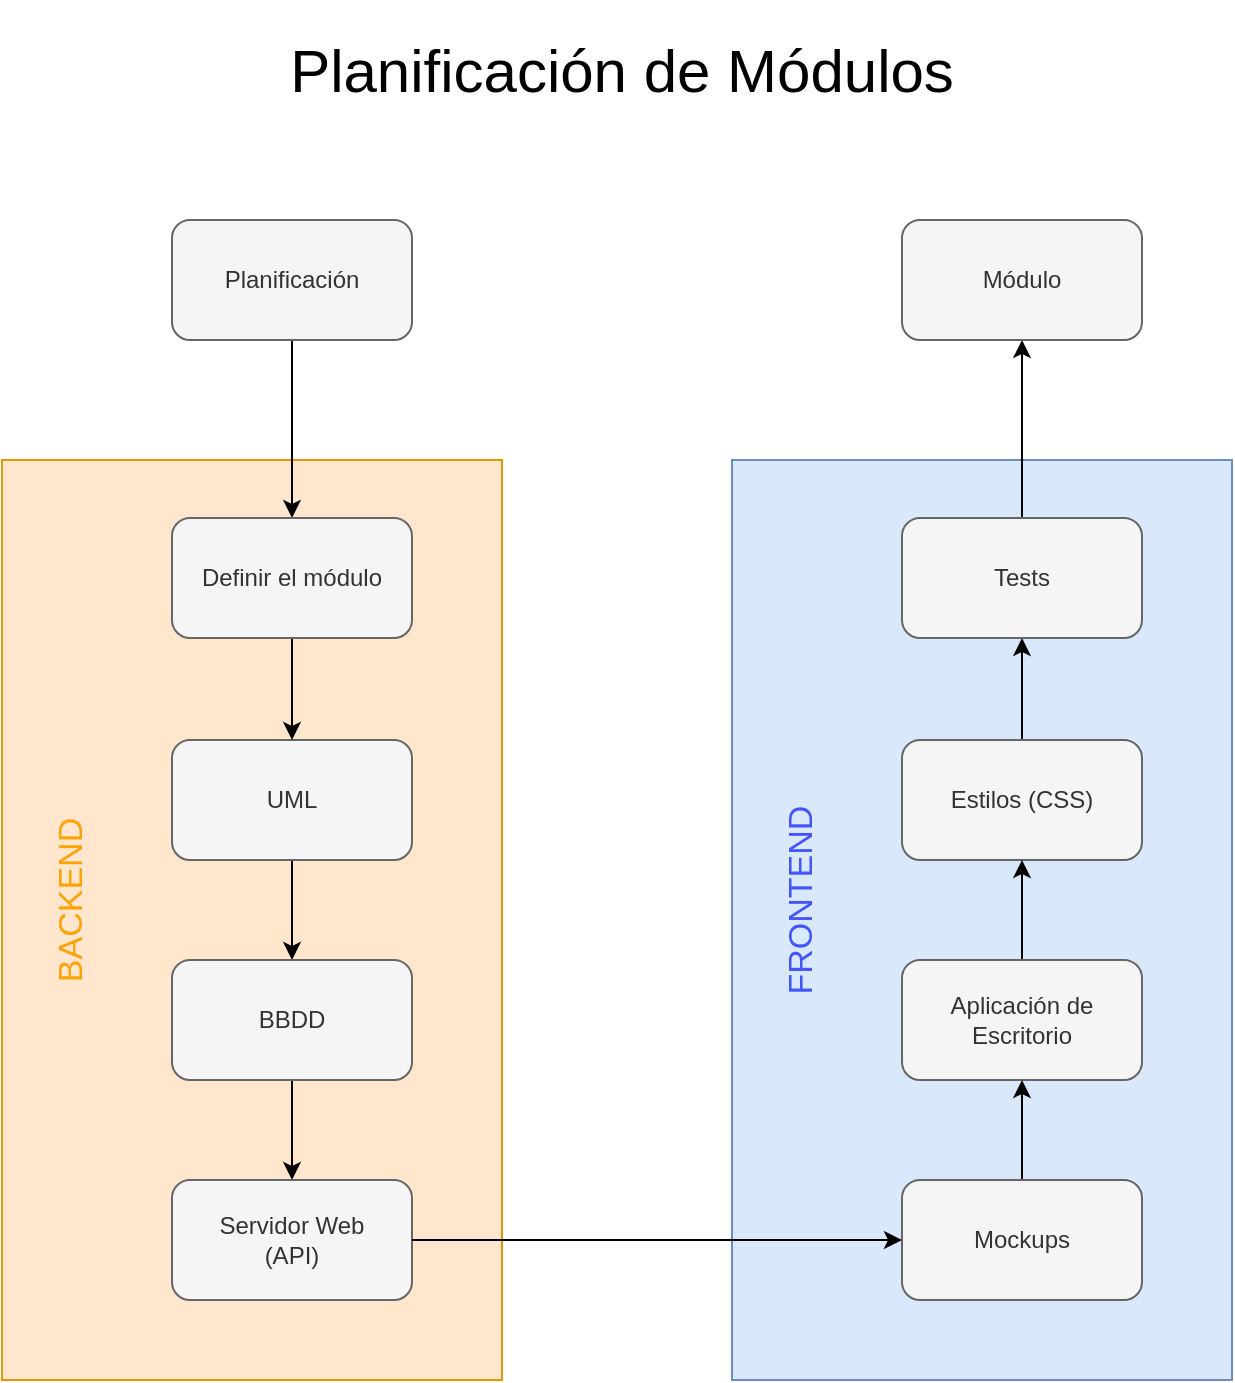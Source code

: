<mxfile version="13.9.9" type="device"><diagram id="E2GUVy7V74VEe7DROtXo" name="Página-1"><mxGraphModel dx="1422" dy="823" grid="1" gridSize="10" guides="1" tooltips="1" connect="1" arrows="1" fold="1" page="1" pageScale="1" pageWidth="1169" pageHeight="827" math="0" shadow="0"><root><mxCell id="0"/><mxCell id="1" parent="0"/><mxCell id="qG92X0FoT1IbZELcA-rK-1" value="" style="rounded=0;whiteSpace=wrap;html=1;fillColor=#ffe6cc;strokeColor=#d79b00;" vertex="1" parent="1"><mxGeometry x="275" y="290" width="250" height="460" as="geometry"/></mxCell><mxCell id="qG92X0FoT1IbZELcA-rK-7" style="edgeStyle=orthogonalEdgeStyle;rounded=0;orthogonalLoop=1;jettySize=auto;html=1;" edge="1" parent="1" source="qG92X0FoT1IbZELcA-rK-2" target="qG92X0FoT1IbZELcA-rK-6"><mxGeometry relative="1" as="geometry"/></mxCell><mxCell id="qG92X0FoT1IbZELcA-rK-2" value="Planificación" style="rounded=1;whiteSpace=wrap;html=1;fillColor=#f5f5f5;strokeColor=#666666;fontColor=#333333;" vertex="1" parent="1"><mxGeometry x="360" y="170" width="120" height="60" as="geometry"/></mxCell><mxCell id="qG92X0FoT1IbZELcA-rK-9" style="edgeStyle=orthogonalEdgeStyle;rounded=0;orthogonalLoop=1;jettySize=auto;html=1;" edge="1" parent="1" source="qG92X0FoT1IbZELcA-rK-3" target="qG92X0FoT1IbZELcA-rK-4"><mxGeometry relative="1" as="geometry"/></mxCell><mxCell id="qG92X0FoT1IbZELcA-rK-3" value="UML" style="rounded=1;whiteSpace=wrap;html=1;fillColor=#f5f5f5;strokeColor=#666666;fontColor=#333333;" vertex="1" parent="1"><mxGeometry x="360" y="430" width="120" height="60" as="geometry"/></mxCell><mxCell id="qG92X0FoT1IbZELcA-rK-10" style="edgeStyle=orthogonalEdgeStyle;rounded=0;orthogonalLoop=1;jettySize=auto;html=1;" edge="1" parent="1" source="qG92X0FoT1IbZELcA-rK-4" target="qG92X0FoT1IbZELcA-rK-5"><mxGeometry relative="1" as="geometry"/></mxCell><mxCell id="qG92X0FoT1IbZELcA-rK-4" value="BBDD" style="rounded=1;whiteSpace=wrap;html=1;fillColor=#f5f5f5;strokeColor=#666666;fontColor=#333333;" vertex="1" parent="1"><mxGeometry x="360" y="540" width="120" height="60" as="geometry"/></mxCell><mxCell id="qG92X0FoT1IbZELcA-rK-5" value="Servidor Web&lt;br&gt;(API)" style="rounded=1;whiteSpace=wrap;html=1;fillColor=#f5f5f5;strokeColor=#666666;fontColor=#333333;" vertex="1" parent="1"><mxGeometry x="360" y="650" width="120" height="60" as="geometry"/></mxCell><mxCell id="qG92X0FoT1IbZELcA-rK-8" style="edgeStyle=orthogonalEdgeStyle;rounded=0;orthogonalLoop=1;jettySize=auto;html=1;" edge="1" parent="1" source="qG92X0FoT1IbZELcA-rK-6" target="qG92X0FoT1IbZELcA-rK-3"><mxGeometry relative="1" as="geometry"/></mxCell><mxCell id="qG92X0FoT1IbZELcA-rK-6" value="Definir el módulo" style="rounded=1;whiteSpace=wrap;html=1;fillColor=#f5f5f5;strokeColor=#666666;fontColor=#333333;" vertex="1" parent="1"><mxGeometry x="360" y="319" width="120" height="60" as="geometry"/></mxCell><mxCell id="qG92X0FoT1IbZELcA-rK-14" value="&lt;font style=&quot;font-size: 17px&quot; color=&quot;#ffa203&quot;&gt;BACKEND&lt;/font&gt;" style="text;html=1;strokeColor=none;fillColor=none;align=center;verticalAlign=middle;whiteSpace=wrap;rounded=0;rotation=-90;" vertex="1" parent="1"><mxGeometry x="260" y="500" width="100" height="20" as="geometry"/></mxCell><mxCell id="qG92X0FoT1IbZELcA-rK-15" value="" style="rounded=0;whiteSpace=wrap;html=1;fillColor=#dae8fc;strokeColor=#6c8ebf;" vertex="1" parent="1"><mxGeometry x="640" y="290" width="250" height="460" as="geometry"/></mxCell><mxCell id="qG92X0FoT1IbZELcA-rK-27" style="edgeStyle=orthogonalEdgeStyle;rounded=0;orthogonalLoop=1;jettySize=auto;html=1;" edge="1" parent="1" source="qG92X0FoT1IbZELcA-rK-17" target="qG92X0FoT1IbZELcA-rK-22"><mxGeometry relative="1" as="geometry"/></mxCell><mxCell id="qG92X0FoT1IbZELcA-rK-17" value="Estilos (CSS)" style="rounded=1;whiteSpace=wrap;html=1;fillColor=#f5f5f5;strokeColor=#666666;fontColor=#333333;" vertex="1" parent="1"><mxGeometry x="725" y="430" width="120" height="60" as="geometry"/></mxCell><mxCell id="qG92X0FoT1IbZELcA-rK-26" style="edgeStyle=orthogonalEdgeStyle;rounded=0;orthogonalLoop=1;jettySize=auto;html=1;" edge="1" parent="1" source="qG92X0FoT1IbZELcA-rK-19" target="qG92X0FoT1IbZELcA-rK-17"><mxGeometry relative="1" as="geometry"/></mxCell><mxCell id="qG92X0FoT1IbZELcA-rK-19" value="Aplicación de Escritorio" style="rounded=1;whiteSpace=wrap;html=1;fillColor=#f5f5f5;strokeColor=#666666;fontColor=#333333;" vertex="1" parent="1"><mxGeometry x="725" y="540" width="120" height="60" as="geometry"/></mxCell><mxCell id="qG92X0FoT1IbZELcA-rK-25" style="edgeStyle=orthogonalEdgeStyle;rounded=0;orthogonalLoop=1;jettySize=auto;html=1;" edge="1" parent="1" source="qG92X0FoT1IbZELcA-rK-20" target="qG92X0FoT1IbZELcA-rK-19"><mxGeometry relative="1" as="geometry"/></mxCell><mxCell id="qG92X0FoT1IbZELcA-rK-20" value="Mockups" style="rounded=1;whiteSpace=wrap;html=1;fillColor=#f5f5f5;strokeColor=#666666;fontColor=#333333;" vertex="1" parent="1"><mxGeometry x="725" y="650" width="120" height="60" as="geometry"/></mxCell><mxCell id="qG92X0FoT1IbZELcA-rK-29" style="edgeStyle=orthogonalEdgeStyle;rounded=0;orthogonalLoop=1;jettySize=auto;html=1;" edge="1" parent="1" source="qG92X0FoT1IbZELcA-rK-22" target="qG92X0FoT1IbZELcA-rK-28"><mxGeometry relative="1" as="geometry"/></mxCell><mxCell id="qG92X0FoT1IbZELcA-rK-22" value="Tests" style="rounded=1;whiteSpace=wrap;html=1;fillColor=#f5f5f5;strokeColor=#666666;fontColor=#333333;" vertex="1" parent="1"><mxGeometry x="725" y="319" width="120" height="60" as="geometry"/></mxCell><mxCell id="qG92X0FoT1IbZELcA-rK-23" value="&lt;font style=&quot;font-size: 17px&quot; color=&quot;#4255ff&quot;&gt;FRONTEND&lt;/font&gt;" style="text;html=1;strokeColor=none;fillColor=none;align=center;verticalAlign=middle;whiteSpace=wrap;rounded=0;rotation=-90;" vertex="1" parent="1"><mxGeometry x="625" y="500" width="100" height="20" as="geometry"/></mxCell><mxCell id="qG92X0FoT1IbZELcA-rK-24" style="edgeStyle=orthogonalEdgeStyle;rounded=0;orthogonalLoop=1;jettySize=auto;html=1;" edge="1" parent="1" source="qG92X0FoT1IbZELcA-rK-5" target="qG92X0FoT1IbZELcA-rK-20"><mxGeometry relative="1" as="geometry"/></mxCell><mxCell id="qG92X0FoT1IbZELcA-rK-28" value="Módulo" style="rounded=1;whiteSpace=wrap;html=1;fillColor=#f5f5f5;strokeColor=#666666;fontColor=#333333;" vertex="1" parent="1"><mxGeometry x="725" y="170" width="120" height="60" as="geometry"/></mxCell><mxCell id="qG92X0FoT1IbZELcA-rK-30" value="&lt;font style=&quot;font-size: 30px&quot;&gt;Planificación de Módulos&lt;/font&gt;" style="text;html=1;strokeColor=none;fillColor=none;align=center;verticalAlign=middle;whiteSpace=wrap;rounded=0;" vertex="1" parent="1"><mxGeometry x="350" y="60" width="470" height="70" as="geometry"/></mxCell></root></mxGraphModel></diagram></mxfile>